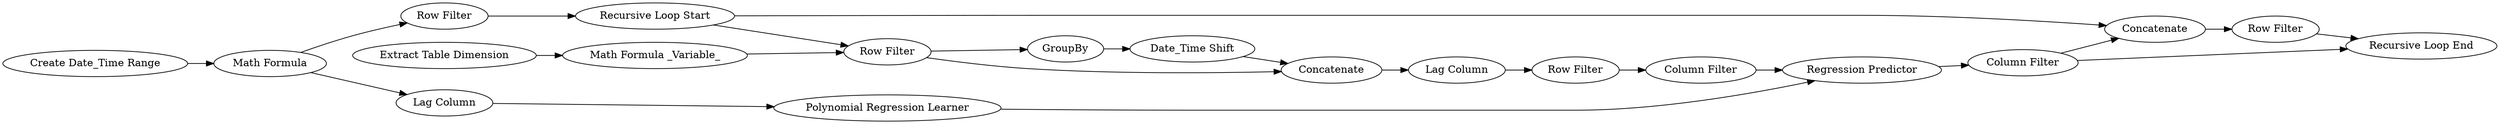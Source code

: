 digraph {
	1 [label="Create Date_Time Range"]
	2 [label="Math Formula"]
	3 [label="Recursive Loop Start"]
	4 [label="Recursive Loop End"]
	12 [label="Lag Column"]
	13 [label="Polynomial Regression Learner"]
	15 [label="Regression Predictor"]
	17 [label=Concatenate]
	18 [label="Column Filter"]
	19 [label="Row Filter"]
	20 [label="Row Filter"]
	5 [label="Lag Column"]
	6 [label="Extract Table Dimension"]
	7 [label="Math Formula _Variable_"]
	8 [label="Row Filter"]
	9 [label=GroupBy]
	10 [label="Date_Time Shift"]
	11 [label=Concatenate]
	14 [label="Row Filter"]
	16 [label="Column Filter"]
	5 -> 14
	6 -> 7
	7 -> 8
	8 -> 9
	8 -> 11
	9 -> 10
	10 -> 11
	11 -> 5
	14 -> 16
	1 -> 2
	2 -> 12
	2 -> 19
	3 -> 17
	3 -> 8
	12 -> 13
	13 -> 15
	15 -> 18
	17 -> 20
	18 -> 4
	18 -> 17
	19 -> 3
	20 -> 4
	16 -> 15
	rankdir=LR
}
